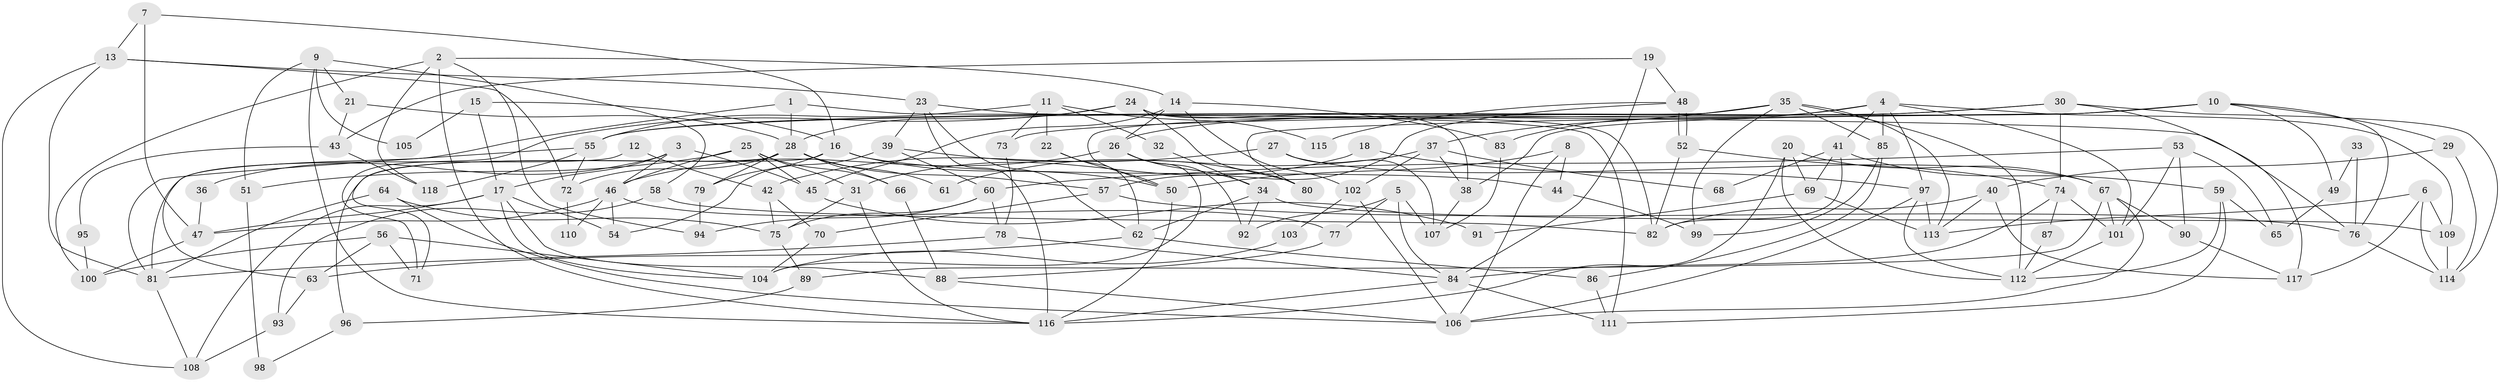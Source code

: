 // coarse degree distribution, {3: 0.21333333333333335, 8: 0.06666666666666667, 10: 0.013333333333333334, 5: 0.22666666666666666, 4: 0.14666666666666667, 7: 0.08, 2: 0.09333333333333334, 6: 0.09333333333333334, 9: 0.05333333333333334, 11: 0.013333333333333334}
// Generated by graph-tools (version 1.1) at 2025/41/03/06/25 10:41:56]
// undirected, 118 vertices, 236 edges
graph export_dot {
graph [start="1"]
  node [color=gray90,style=filled];
  1;
  2;
  3;
  4;
  5;
  6;
  7;
  8;
  9;
  10;
  11;
  12;
  13;
  14;
  15;
  16;
  17;
  18;
  19;
  20;
  21;
  22;
  23;
  24;
  25;
  26;
  27;
  28;
  29;
  30;
  31;
  32;
  33;
  34;
  35;
  36;
  37;
  38;
  39;
  40;
  41;
  42;
  43;
  44;
  45;
  46;
  47;
  48;
  49;
  50;
  51;
  52;
  53;
  54;
  55;
  56;
  57;
  58;
  59;
  60;
  61;
  62;
  63;
  64;
  65;
  66;
  67;
  68;
  69;
  70;
  71;
  72;
  73;
  74;
  75;
  76;
  77;
  78;
  79;
  80;
  81;
  82;
  83;
  84;
  85;
  86;
  87;
  88;
  89;
  90;
  91;
  92;
  93;
  94;
  95;
  96;
  97;
  98;
  99;
  100;
  101;
  102;
  103;
  104;
  105;
  106;
  107;
  108;
  109;
  110;
  111;
  112;
  113;
  114;
  115;
  116;
  117;
  118;
  1 -- 28;
  1 -- 111;
  1 -- 63;
  2 -- 118;
  2 -- 14;
  2 -- 94;
  2 -- 100;
  2 -- 116;
  3 -- 46;
  3 -- 17;
  3 -- 36;
  3 -- 45;
  4 -- 101;
  4 -- 26;
  4 -- 41;
  4 -- 83;
  4 -- 85;
  4 -- 97;
  4 -- 109;
  5 -- 84;
  5 -- 77;
  5 -- 92;
  5 -- 107;
  6 -- 113;
  6 -- 114;
  6 -- 109;
  6 -- 117;
  7 -- 13;
  7 -- 16;
  7 -- 47;
  8 -- 50;
  8 -- 106;
  8 -- 44;
  9 -- 58;
  9 -- 116;
  9 -- 21;
  9 -- 51;
  9 -- 105;
  10 -- 38;
  10 -- 76;
  10 -- 29;
  10 -- 49;
  10 -- 55;
  10 -- 80;
  11 -- 22;
  11 -- 55;
  11 -- 32;
  11 -- 73;
  11 -- 115;
  12 -- 81;
  12 -- 42;
  13 -- 81;
  13 -- 23;
  13 -- 72;
  13 -- 108;
  14 -- 26;
  14 -- 45;
  14 -- 83;
  14 -- 102;
  15 -- 16;
  15 -- 17;
  15 -- 105;
  16 -- 50;
  16 -- 44;
  16 -- 79;
  16 -- 96;
  17 -- 104;
  17 -- 88;
  17 -- 47;
  17 -- 54;
  17 -- 108;
  18 -- 97;
  18 -- 31;
  19 -- 84;
  19 -- 48;
  19 -- 43;
  20 -- 112;
  20 -- 116;
  20 -- 67;
  20 -- 69;
  21 -- 28;
  21 -- 43;
  22 -- 62;
  22 -- 50;
  23 -- 116;
  23 -- 39;
  23 -- 62;
  23 -- 76;
  24 -- 28;
  24 -- 71;
  24 -- 38;
  24 -- 80;
  24 -- 82;
  25 -- 31;
  25 -- 46;
  25 -- 45;
  25 -- 51;
  25 -- 66;
  26 -- 34;
  26 -- 46;
  26 -- 92;
  26 -- 104;
  27 -- 67;
  27 -- 107;
  27 -- 42;
  28 -- 72;
  28 -- 79;
  28 -- 57;
  28 -- 61;
  28 -- 66;
  28 -- 71;
  29 -- 40;
  29 -- 114;
  30 -- 117;
  30 -- 114;
  30 -- 55;
  30 -- 73;
  30 -- 74;
  31 -- 116;
  31 -- 75;
  32 -- 34;
  33 -- 76;
  33 -- 49;
  34 -- 109;
  34 -- 92;
  34 -- 62;
  35 -- 37;
  35 -- 85;
  35 -- 50;
  35 -- 99;
  35 -- 112;
  35 -- 113;
  36 -- 47;
  37 -- 38;
  37 -- 102;
  37 -- 61;
  37 -- 68;
  38 -- 107;
  39 -- 80;
  39 -- 60;
  39 -- 54;
  40 -- 113;
  40 -- 82;
  40 -- 117;
  41 -- 69;
  41 -- 59;
  41 -- 68;
  41 -- 82;
  42 -- 70;
  42 -- 75;
  43 -- 95;
  43 -- 118;
  44 -- 99;
  45 -- 91;
  46 -- 54;
  46 -- 47;
  46 -- 77;
  46 -- 110;
  47 -- 100;
  48 -- 57;
  48 -- 52;
  48 -- 52;
  48 -- 115;
  49 -- 65;
  50 -- 116;
  51 -- 98;
  52 -- 82;
  52 -- 74;
  53 -- 101;
  53 -- 90;
  53 -- 60;
  53 -- 65;
  55 -- 72;
  55 -- 81;
  55 -- 118;
  56 -- 63;
  56 -- 100;
  56 -- 71;
  56 -- 104;
  57 -- 76;
  57 -- 70;
  58 -- 93;
  58 -- 82;
  59 -- 112;
  59 -- 65;
  59 -- 111;
  60 -- 78;
  60 -- 75;
  60 -- 94;
  62 -- 63;
  62 -- 86;
  63 -- 93;
  64 -- 75;
  64 -- 81;
  64 -- 106;
  66 -- 88;
  67 -- 101;
  67 -- 89;
  67 -- 90;
  67 -- 106;
  69 -- 113;
  69 -- 91;
  70 -- 104;
  72 -- 110;
  73 -- 78;
  74 -- 84;
  74 -- 87;
  74 -- 101;
  75 -- 89;
  76 -- 114;
  77 -- 88;
  78 -- 81;
  78 -- 84;
  79 -- 94;
  81 -- 108;
  83 -- 107;
  84 -- 111;
  84 -- 116;
  85 -- 86;
  85 -- 99;
  86 -- 111;
  87 -- 112;
  88 -- 106;
  89 -- 96;
  90 -- 117;
  93 -- 108;
  95 -- 100;
  96 -- 98;
  97 -- 106;
  97 -- 112;
  97 -- 113;
  101 -- 112;
  102 -- 106;
  102 -- 103;
  103 -- 104;
  109 -- 114;
}
